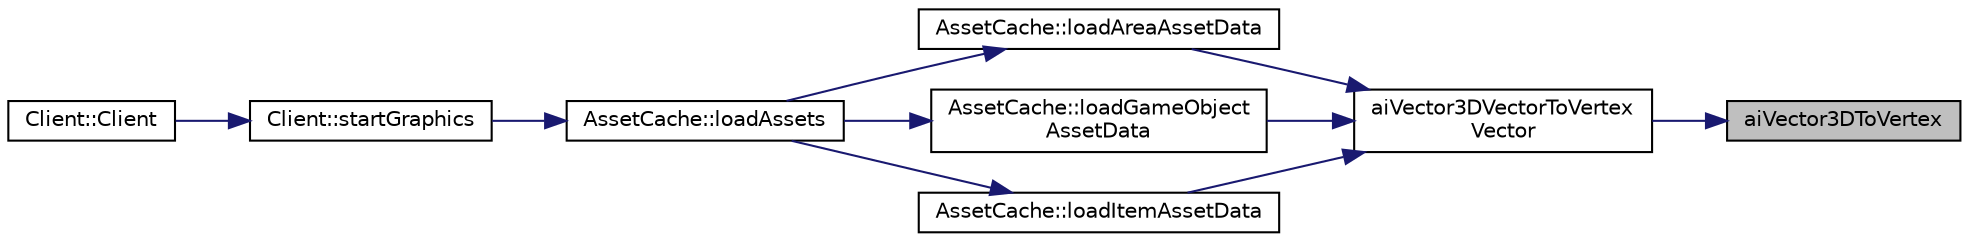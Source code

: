 digraph "aiVector3DToVertex"
{
 // LATEX_PDF_SIZE
  edge [fontname="Helvetica",fontsize="10",labelfontname="Helvetica",labelfontsize="10"];
  node [fontname="Helvetica",fontsize="10",shape=record];
  rankdir="RL";
  Node1 [label="aiVector3DToVertex",height=0.2,width=0.4,color="black", fillcolor="grey75", style="filled", fontcolor="black",tooltip="Convert aiVector3D to Vertex."];
  Node1 -> Node2 [dir="back",color="midnightblue",fontsize="10",style="solid",fontname="Helvetica"];
  Node2 [label="aiVector3DVectorToVertex\lVector",height=0.2,width=0.4,color="black", fillcolor="white", style="filled",URL="$Assimp_8cpp.html#a9ddad02911e2eec37c2ade7bb7d97e3d",tooltip="Convert vector of aiVector3D to vector of Vertex."];
  Node2 -> Node3 [dir="back",color="midnightblue",fontsize="10",style="solid",fontname="Helvetica"];
  Node3 [label="AssetCache::loadAreaAssetData",height=0.2,width=0.4,color="black", fillcolor="white", style="filled",URL="$classAssetCache.html#a48a445aae3950de86b925f1c560236cc",tooltip="Loads the map area assets data."];
  Node3 -> Node4 [dir="back",color="midnightblue",fontsize="10",style="solid",fontname="Helvetica"];
  Node4 [label="AssetCache::loadAssets",height=0.2,width=0.4,color="black", fillcolor="white", style="filled",URL="$classAssetCache.html#a65f5a313ec992e8d4fd1212272f404d0",tooltip="Loads all the assets into memory."];
  Node4 -> Node5 [dir="back",color="midnightblue",fontsize="10",style="solid",fontname="Helvetica"];
  Node5 [label="Client::startGraphics",height=0.2,width=0.4,color="black", fillcolor="white", style="filled",URL="$classClient.html#a7b7406bdc248547627fd669a92b86d6c",tooltip="Starts the graphics library."];
  Node5 -> Node6 [dir="back",color="midnightblue",fontsize="10",style="solid",fontname="Helvetica"];
  Node6 [label="Client::Client",height=0.2,width=0.4,color="black", fillcolor="white", style="filled",URL="$classClient.html#ad3e41ed92e71d5c3717db96e68b9541b",tooltip=" "];
  Node2 -> Node7 [dir="back",color="midnightblue",fontsize="10",style="solid",fontname="Helvetica"];
  Node7 [label="AssetCache::loadGameObject\lAssetData",height=0.2,width=0.4,color="black", fillcolor="white", style="filled",URL="$classAssetCache.html#acd699db149530b94fd54b52cc9047967",tooltip="Loads the game object assets data."];
  Node7 -> Node4 [dir="back",color="midnightblue",fontsize="10",style="solid",fontname="Helvetica"];
  Node2 -> Node8 [dir="back",color="midnightblue",fontsize="10",style="solid",fontname="Helvetica"];
  Node8 [label="AssetCache::loadItemAssetData",height=0.2,width=0.4,color="black", fillcolor="white", style="filled",URL="$classAssetCache.html#abda1d5aaa6bafdccb3fc7619c8096d88",tooltip="Loads the item assets data."];
  Node8 -> Node4 [dir="back",color="midnightblue",fontsize="10",style="solid",fontname="Helvetica"];
}
